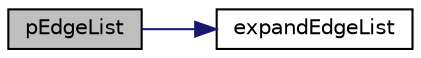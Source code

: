 digraph "pEdgeList"
{
  edge [fontname="Helvetica",fontsize="10",labelfontname="Helvetica",labelfontsize="10"];
  node [fontname="Helvetica",fontsize="10",shape=record];
  rankdir="LR";
  Node5 [label="pEdgeList",height=0.2,width=0.4,color="black", fillcolor="grey75", style="filled", fontcolor="black"];
  Node5 -> Node6 [color="midnightblue",fontsize="10",style="solid"];
  Node6 [label="expandEdgeList",height=0.2,width=0.4,color="black", fillcolor="white", style="filled",URL="$helper__functions_8cpp.html#a0279269b8c09687e73eb88ad43d6fa2b"];
}
